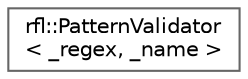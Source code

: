 digraph "类继承关系图"
{
 // LATEX_PDF_SIZE
  bgcolor="transparent";
  edge [fontname=Helvetica,fontsize=10,labelfontname=Helvetica,labelfontsize=10];
  node [fontname=Helvetica,fontsize=10,shape=box,height=0.2,width=0.4];
  rankdir="LR";
  Node0 [id="Node000000",label="rfl::PatternValidator\l\< _regex, _name \>",height=0.2,width=0.4,color="grey40", fillcolor="white", style="filled",URL="$structrfl_1_1_pattern_validator.html",tooltip=" "];
}
